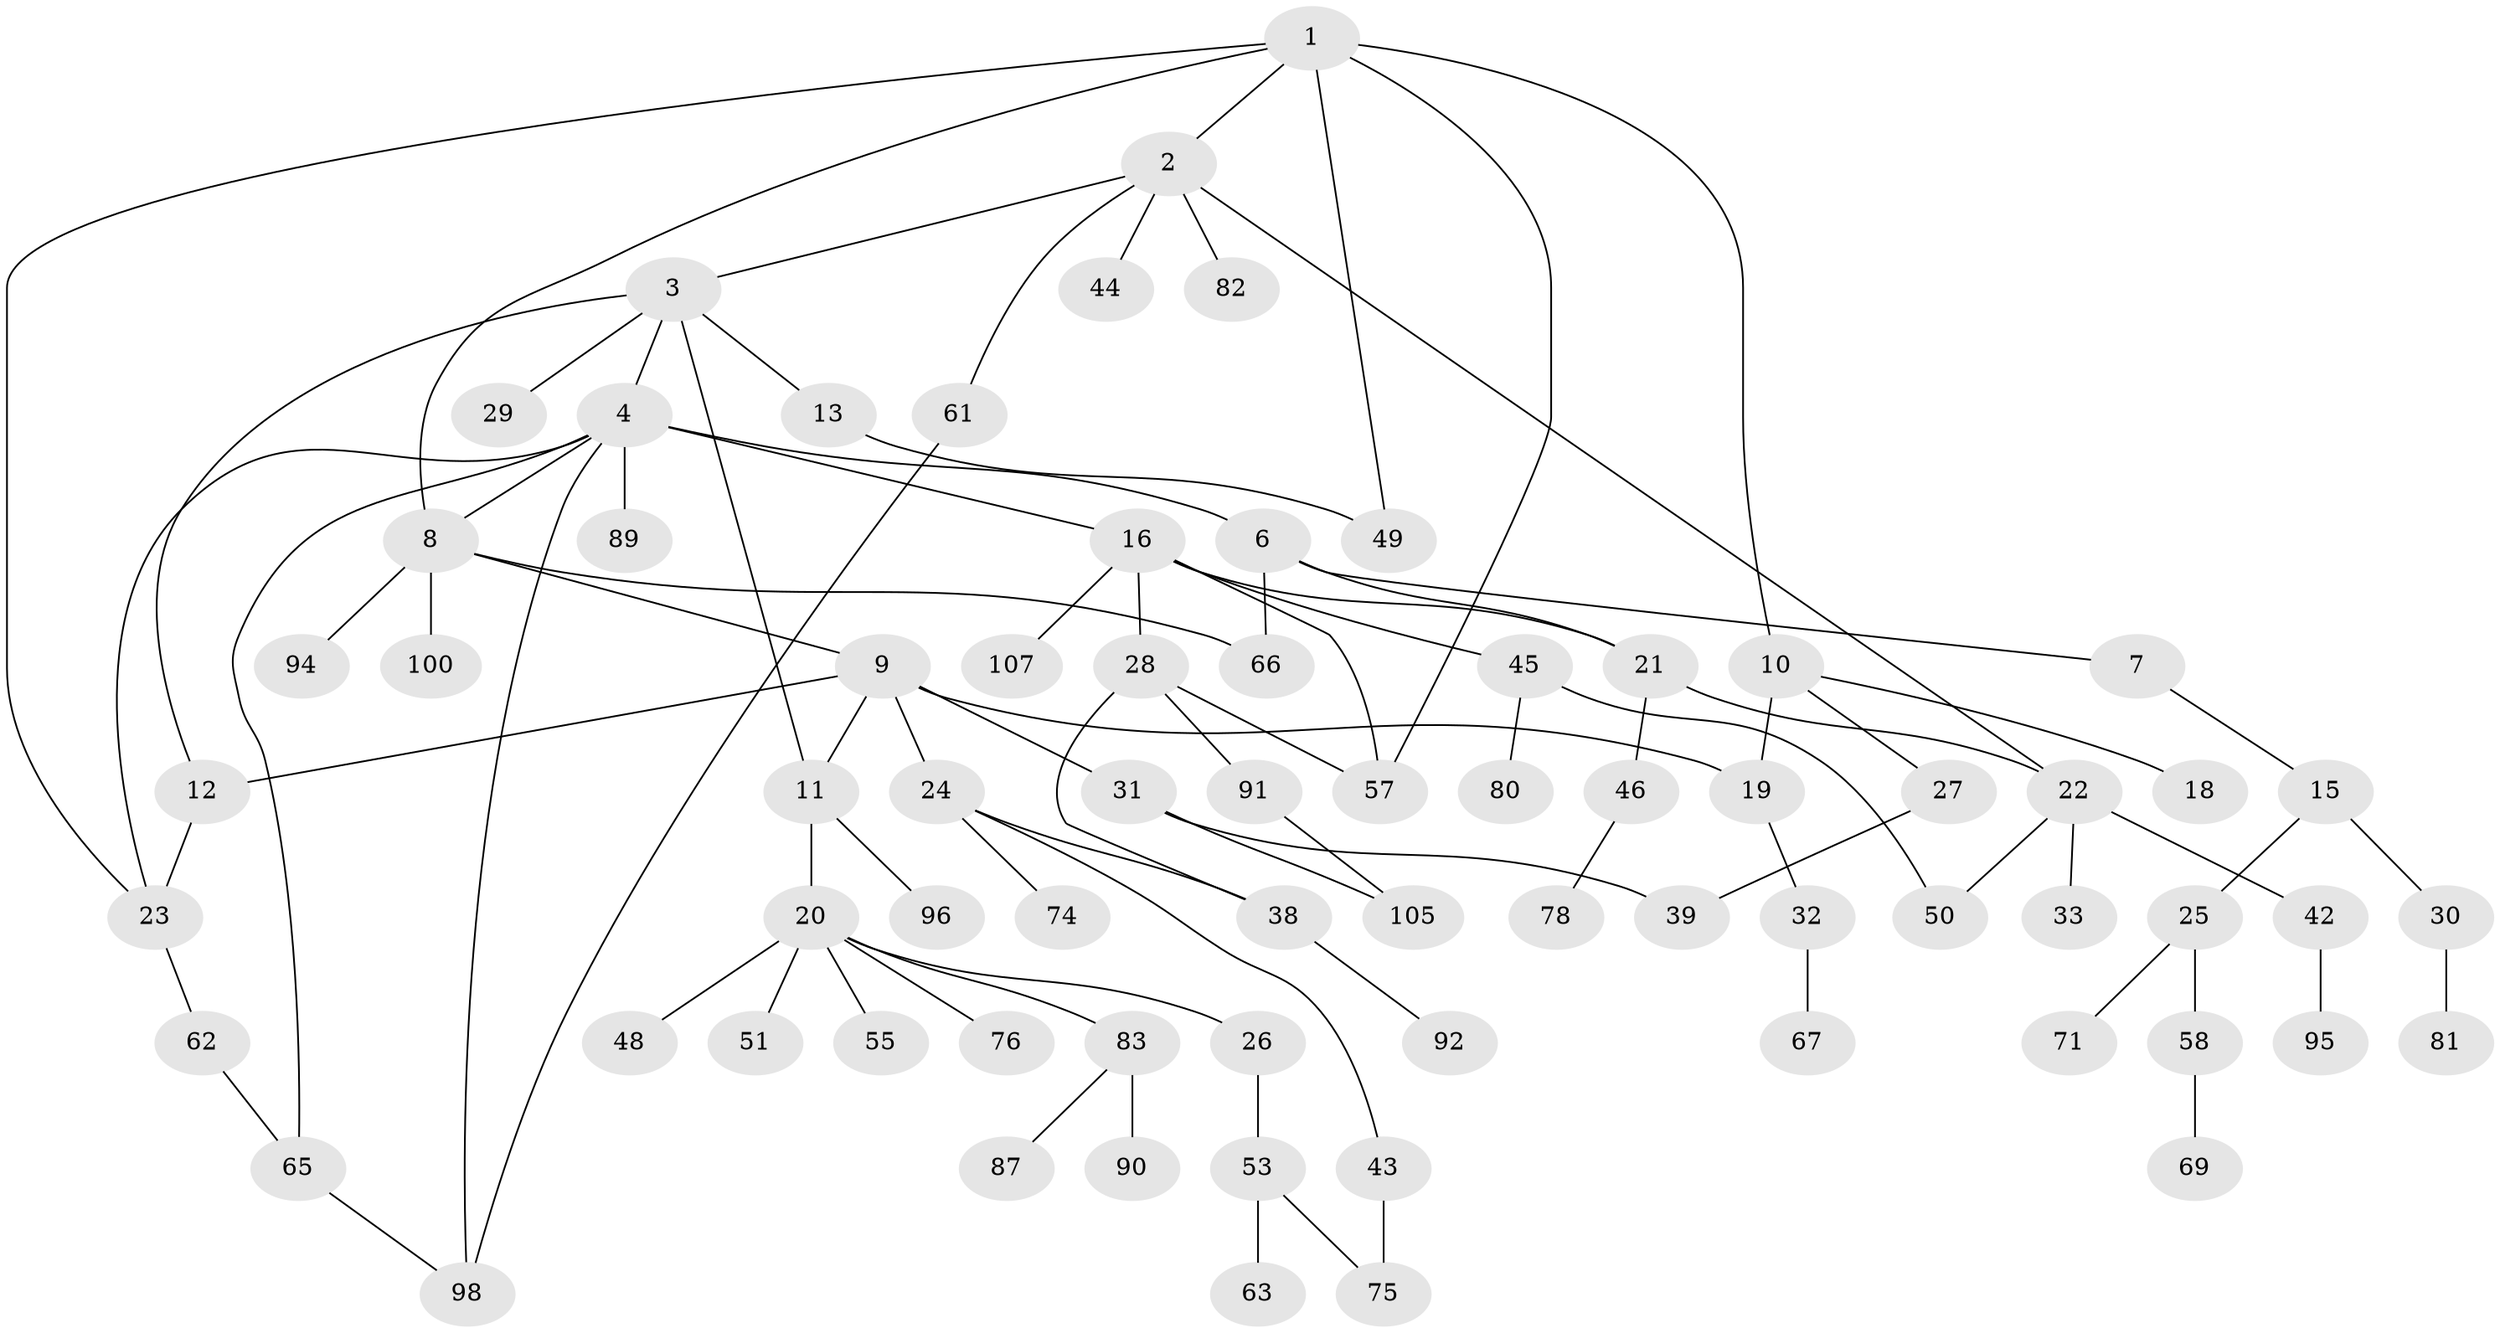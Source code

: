 // original degree distribution, {6: 0.03669724770642202, 7: 0.01834862385321101, 2: 0.28440366972477066, 5: 0.05504587155963303, 3: 0.11009174311926606, 4: 0.11009174311926606, 1: 0.3853211009174312}
// Generated by graph-tools (version 1.1) at 2025/10/02/27/25 16:10:53]
// undirected, 73 vertices, 92 edges
graph export_dot {
graph [start="1"]
  node [color=gray90,style=filled];
  1 [super="+56"];
  2 [super="+17"];
  3 [super="+5"];
  4 [super="+86"];
  6 [super="+41"];
  7 [super="+54"];
  8 [super="+34"];
  9 [super="+14"];
  10 [super="+72"];
  11 [super="+99"];
  12 [super="+85"];
  13;
  15 [super="+35"];
  16 [super="+101"];
  18 [super="+36"];
  19 [super="+60"];
  20 [super="+40"];
  21 [super="+52"];
  22 [super="+59"];
  23 [super="+37"];
  24 [super="+68"];
  25;
  26;
  27;
  28;
  29;
  30 [super="+77"];
  31 [super="+106"];
  32;
  33;
  38 [super="+88"];
  39 [super="+103"];
  42 [super="+64"];
  43;
  44;
  45 [super="+47"];
  46 [super="+70"];
  48;
  49 [super="+97"];
  50 [super="+73"];
  51;
  53 [super="+79"];
  55 [super="+102"];
  57 [super="+84"];
  58;
  61;
  62;
  63;
  65;
  66 [super="+104"];
  67;
  69;
  71;
  74;
  75;
  76;
  78;
  80;
  81;
  82;
  83 [super="+93"];
  87;
  89;
  90;
  91 [super="+108"];
  92;
  94;
  95;
  96;
  98 [super="+109"];
  100;
  105;
  107;
  1 -- 2;
  1 -- 8;
  1 -- 10;
  1 -- 49;
  1 -- 57;
  1 -- 23;
  2 -- 3;
  2 -- 22;
  2 -- 44;
  2 -- 61;
  2 -- 82;
  3 -- 4;
  3 -- 11;
  3 -- 12;
  3 -- 29;
  3 -- 13;
  4 -- 6;
  4 -- 16;
  4 -- 65;
  4 -- 89;
  4 -- 8;
  4 -- 98;
  4 -- 23;
  6 -- 7;
  6 -- 21;
  6 -- 66;
  7 -- 15;
  8 -- 9;
  8 -- 66;
  8 -- 100;
  8 -- 94;
  9 -- 19;
  9 -- 24;
  9 -- 31;
  9 -- 11;
  9 -- 12;
  10 -- 18;
  10 -- 27;
  10 -- 19;
  11 -- 20;
  11 -- 96;
  12 -- 23;
  13 -- 49;
  15 -- 25;
  15 -- 30;
  16 -- 28;
  16 -- 45;
  16 -- 107;
  16 -- 57;
  16 -- 21;
  19 -- 32;
  20 -- 26;
  20 -- 48;
  20 -- 76;
  20 -- 83;
  20 -- 51;
  20 -- 55;
  21 -- 46;
  21 -- 22;
  22 -- 33;
  22 -- 42;
  22 -- 50;
  23 -- 62;
  24 -- 43;
  24 -- 74;
  24 -- 38;
  25 -- 58;
  25 -- 71;
  26 -- 53;
  27 -- 39;
  28 -- 38;
  28 -- 91;
  28 -- 57;
  30 -- 81;
  31 -- 105;
  31 -- 39;
  32 -- 67;
  38 -- 92;
  42 -- 95;
  43 -- 75;
  45 -- 80;
  45 -- 50;
  46 -- 78;
  53 -- 63;
  53 -- 75;
  58 -- 69;
  61 -- 98;
  62 -- 65;
  65 -- 98;
  83 -- 87;
  83 -- 90;
  91 -- 105;
}
